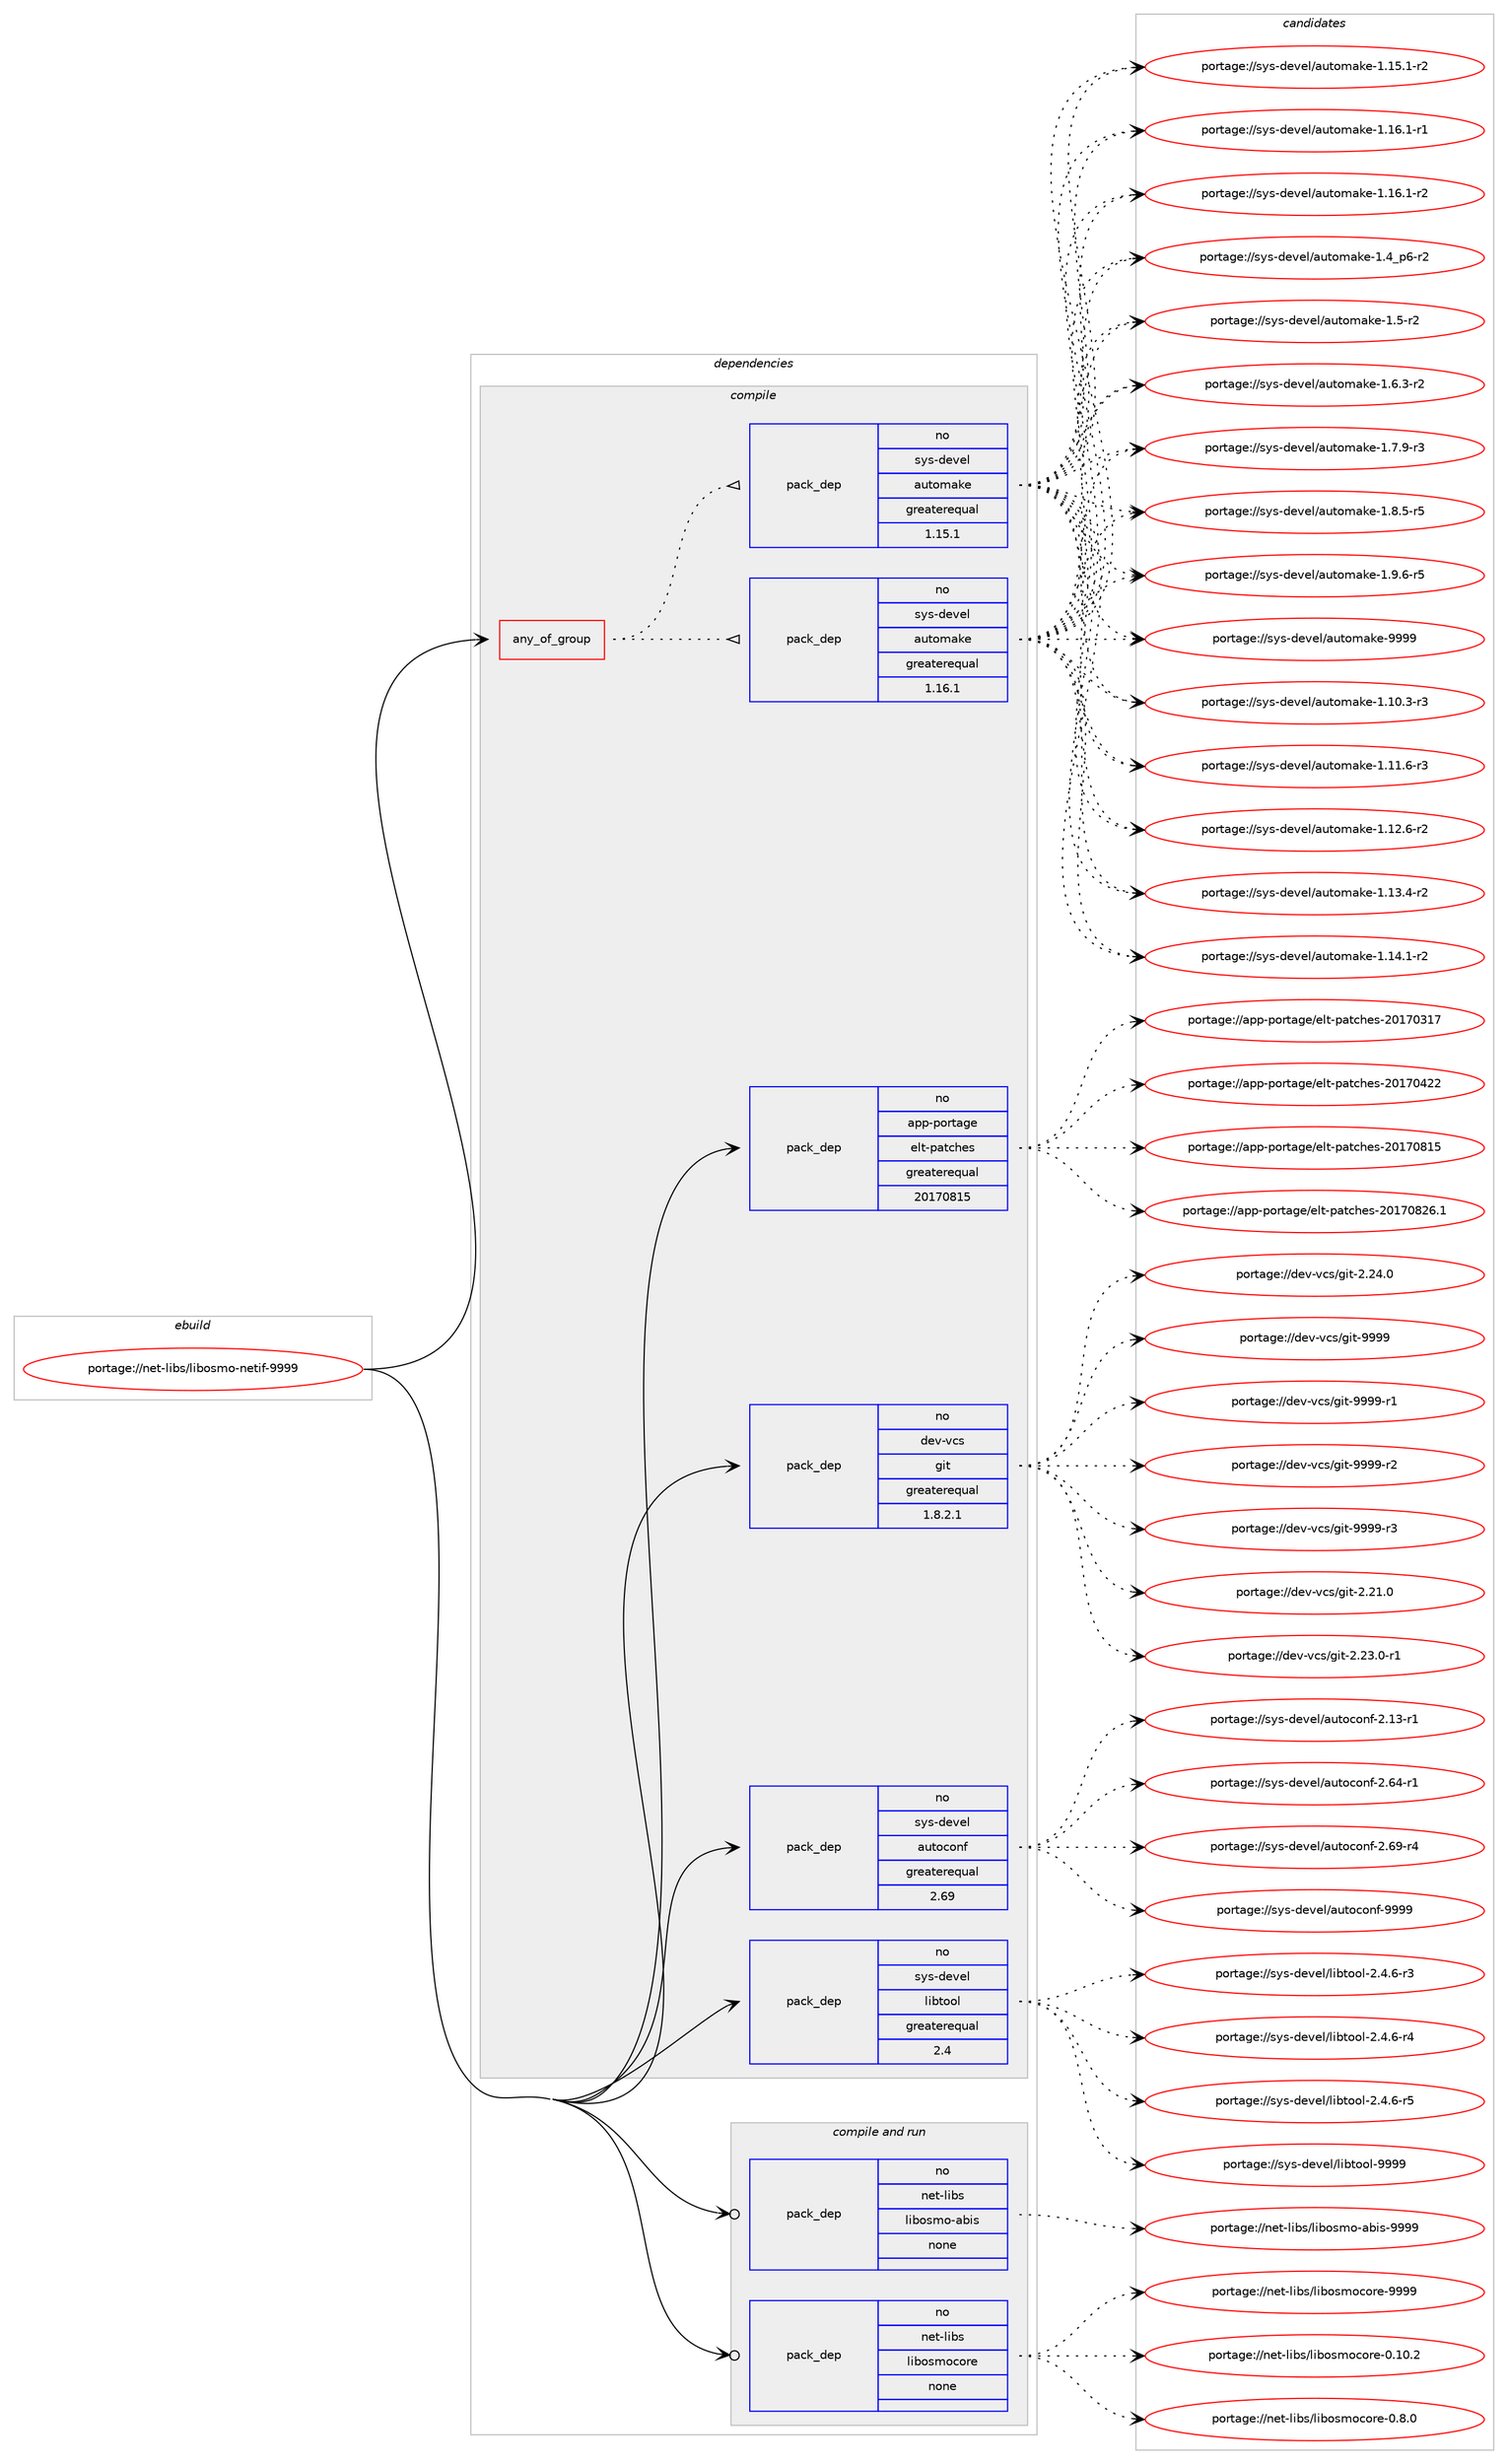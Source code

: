 digraph prolog {

# *************
# Graph options
# *************

newrank=true;
concentrate=true;
compound=true;
graph [rankdir=LR,fontname=Helvetica,fontsize=10,ranksep=1.5];#, ranksep=2.5, nodesep=0.2];
edge  [arrowhead=vee];
node  [fontname=Helvetica,fontsize=10];

# **********
# The ebuild
# **********

subgraph cluster_leftcol {
color=gray;
rank=same;
label=<<i>ebuild</i>>;
id [label="portage://net-libs/libosmo-netif-9999", color=red, width=4, href="../net-libs/libosmo-netif-9999.svg"];
}

# ****************
# The dependencies
# ****************

subgraph cluster_midcol {
color=gray;
label=<<i>dependencies</i>>;
subgraph cluster_compile {
fillcolor="#eeeeee";
style=filled;
label=<<i>compile</i>>;
subgraph any5820 {
dependency359910 [label=<<TABLE BORDER="0" CELLBORDER="1" CELLSPACING="0" CELLPADDING="4"><TR><TD CELLPADDING="10">any_of_group</TD></TR></TABLE>>, shape=none, color=red];subgraph pack263962 {
dependency359911 [label=<<TABLE BORDER="0" CELLBORDER="1" CELLSPACING="0" CELLPADDING="4" WIDTH="220"><TR><TD ROWSPAN="6" CELLPADDING="30">pack_dep</TD></TR><TR><TD WIDTH="110">no</TD></TR><TR><TD>sys-devel</TD></TR><TR><TD>automake</TD></TR><TR><TD>greaterequal</TD></TR><TR><TD>1.16.1</TD></TR></TABLE>>, shape=none, color=blue];
}
dependency359910:e -> dependency359911:w [weight=20,style="dotted",arrowhead="oinv"];
subgraph pack263963 {
dependency359912 [label=<<TABLE BORDER="0" CELLBORDER="1" CELLSPACING="0" CELLPADDING="4" WIDTH="220"><TR><TD ROWSPAN="6" CELLPADDING="30">pack_dep</TD></TR><TR><TD WIDTH="110">no</TD></TR><TR><TD>sys-devel</TD></TR><TR><TD>automake</TD></TR><TR><TD>greaterequal</TD></TR><TR><TD>1.15.1</TD></TR></TABLE>>, shape=none, color=blue];
}
dependency359910:e -> dependency359912:w [weight=20,style="dotted",arrowhead="oinv"];
}
id:e -> dependency359910:w [weight=20,style="solid",arrowhead="vee"];
subgraph pack263964 {
dependency359913 [label=<<TABLE BORDER="0" CELLBORDER="1" CELLSPACING="0" CELLPADDING="4" WIDTH="220"><TR><TD ROWSPAN="6" CELLPADDING="30">pack_dep</TD></TR><TR><TD WIDTH="110">no</TD></TR><TR><TD>app-portage</TD></TR><TR><TD>elt-patches</TD></TR><TR><TD>greaterequal</TD></TR><TR><TD>20170815</TD></TR></TABLE>>, shape=none, color=blue];
}
id:e -> dependency359913:w [weight=20,style="solid",arrowhead="vee"];
subgraph pack263965 {
dependency359914 [label=<<TABLE BORDER="0" CELLBORDER="1" CELLSPACING="0" CELLPADDING="4" WIDTH="220"><TR><TD ROWSPAN="6" CELLPADDING="30">pack_dep</TD></TR><TR><TD WIDTH="110">no</TD></TR><TR><TD>dev-vcs</TD></TR><TR><TD>git</TD></TR><TR><TD>greaterequal</TD></TR><TR><TD>1.8.2.1</TD></TR></TABLE>>, shape=none, color=blue];
}
id:e -> dependency359914:w [weight=20,style="solid",arrowhead="vee"];
subgraph pack263966 {
dependency359915 [label=<<TABLE BORDER="0" CELLBORDER="1" CELLSPACING="0" CELLPADDING="4" WIDTH="220"><TR><TD ROWSPAN="6" CELLPADDING="30">pack_dep</TD></TR><TR><TD WIDTH="110">no</TD></TR><TR><TD>sys-devel</TD></TR><TR><TD>autoconf</TD></TR><TR><TD>greaterequal</TD></TR><TR><TD>2.69</TD></TR></TABLE>>, shape=none, color=blue];
}
id:e -> dependency359915:w [weight=20,style="solid",arrowhead="vee"];
subgraph pack263967 {
dependency359916 [label=<<TABLE BORDER="0" CELLBORDER="1" CELLSPACING="0" CELLPADDING="4" WIDTH="220"><TR><TD ROWSPAN="6" CELLPADDING="30">pack_dep</TD></TR><TR><TD WIDTH="110">no</TD></TR><TR><TD>sys-devel</TD></TR><TR><TD>libtool</TD></TR><TR><TD>greaterequal</TD></TR><TR><TD>2.4</TD></TR></TABLE>>, shape=none, color=blue];
}
id:e -> dependency359916:w [weight=20,style="solid",arrowhead="vee"];
}
subgraph cluster_compileandrun {
fillcolor="#eeeeee";
style=filled;
label=<<i>compile and run</i>>;
subgraph pack263968 {
dependency359917 [label=<<TABLE BORDER="0" CELLBORDER="1" CELLSPACING="0" CELLPADDING="4" WIDTH="220"><TR><TD ROWSPAN="6" CELLPADDING="30">pack_dep</TD></TR><TR><TD WIDTH="110">no</TD></TR><TR><TD>net-libs</TD></TR><TR><TD>libosmo-abis</TD></TR><TR><TD>none</TD></TR><TR><TD></TD></TR></TABLE>>, shape=none, color=blue];
}
id:e -> dependency359917:w [weight=20,style="solid",arrowhead="odotvee"];
subgraph pack263969 {
dependency359918 [label=<<TABLE BORDER="0" CELLBORDER="1" CELLSPACING="0" CELLPADDING="4" WIDTH="220"><TR><TD ROWSPAN="6" CELLPADDING="30">pack_dep</TD></TR><TR><TD WIDTH="110">no</TD></TR><TR><TD>net-libs</TD></TR><TR><TD>libosmocore</TD></TR><TR><TD>none</TD></TR><TR><TD></TD></TR></TABLE>>, shape=none, color=blue];
}
id:e -> dependency359918:w [weight=20,style="solid",arrowhead="odotvee"];
}
subgraph cluster_run {
fillcolor="#eeeeee";
style=filled;
label=<<i>run</i>>;
}
}

# **************
# The candidates
# **************

subgraph cluster_choices {
rank=same;
color=gray;
label=<<i>candidates</i>>;

subgraph choice263962 {
color=black;
nodesep=1;
choiceportage11512111545100101118101108479711711611110997107101454946494846514511451 [label="portage://sys-devel/automake-1.10.3-r3", color=red, width=4,href="../sys-devel/automake-1.10.3-r3.svg"];
choiceportage11512111545100101118101108479711711611110997107101454946494946544511451 [label="portage://sys-devel/automake-1.11.6-r3", color=red, width=4,href="../sys-devel/automake-1.11.6-r3.svg"];
choiceportage11512111545100101118101108479711711611110997107101454946495046544511450 [label="portage://sys-devel/automake-1.12.6-r2", color=red, width=4,href="../sys-devel/automake-1.12.6-r2.svg"];
choiceportage11512111545100101118101108479711711611110997107101454946495146524511450 [label="portage://sys-devel/automake-1.13.4-r2", color=red, width=4,href="../sys-devel/automake-1.13.4-r2.svg"];
choiceportage11512111545100101118101108479711711611110997107101454946495246494511450 [label="portage://sys-devel/automake-1.14.1-r2", color=red, width=4,href="../sys-devel/automake-1.14.1-r2.svg"];
choiceportage11512111545100101118101108479711711611110997107101454946495346494511450 [label="portage://sys-devel/automake-1.15.1-r2", color=red, width=4,href="../sys-devel/automake-1.15.1-r2.svg"];
choiceportage11512111545100101118101108479711711611110997107101454946495446494511449 [label="portage://sys-devel/automake-1.16.1-r1", color=red, width=4,href="../sys-devel/automake-1.16.1-r1.svg"];
choiceportage11512111545100101118101108479711711611110997107101454946495446494511450 [label="portage://sys-devel/automake-1.16.1-r2", color=red, width=4,href="../sys-devel/automake-1.16.1-r2.svg"];
choiceportage115121115451001011181011084797117116111109971071014549465295112544511450 [label="portage://sys-devel/automake-1.4_p6-r2", color=red, width=4,href="../sys-devel/automake-1.4_p6-r2.svg"];
choiceportage11512111545100101118101108479711711611110997107101454946534511450 [label="portage://sys-devel/automake-1.5-r2", color=red, width=4,href="../sys-devel/automake-1.5-r2.svg"];
choiceportage115121115451001011181011084797117116111109971071014549465446514511450 [label="portage://sys-devel/automake-1.6.3-r2", color=red, width=4,href="../sys-devel/automake-1.6.3-r2.svg"];
choiceportage115121115451001011181011084797117116111109971071014549465546574511451 [label="portage://sys-devel/automake-1.7.9-r3", color=red, width=4,href="../sys-devel/automake-1.7.9-r3.svg"];
choiceportage115121115451001011181011084797117116111109971071014549465646534511453 [label="portage://sys-devel/automake-1.8.5-r5", color=red, width=4,href="../sys-devel/automake-1.8.5-r5.svg"];
choiceportage115121115451001011181011084797117116111109971071014549465746544511453 [label="portage://sys-devel/automake-1.9.6-r5", color=red, width=4,href="../sys-devel/automake-1.9.6-r5.svg"];
choiceportage115121115451001011181011084797117116111109971071014557575757 [label="portage://sys-devel/automake-9999", color=red, width=4,href="../sys-devel/automake-9999.svg"];
dependency359911:e -> choiceportage11512111545100101118101108479711711611110997107101454946494846514511451:w [style=dotted,weight="100"];
dependency359911:e -> choiceportage11512111545100101118101108479711711611110997107101454946494946544511451:w [style=dotted,weight="100"];
dependency359911:e -> choiceportage11512111545100101118101108479711711611110997107101454946495046544511450:w [style=dotted,weight="100"];
dependency359911:e -> choiceportage11512111545100101118101108479711711611110997107101454946495146524511450:w [style=dotted,weight="100"];
dependency359911:e -> choiceportage11512111545100101118101108479711711611110997107101454946495246494511450:w [style=dotted,weight="100"];
dependency359911:e -> choiceportage11512111545100101118101108479711711611110997107101454946495346494511450:w [style=dotted,weight="100"];
dependency359911:e -> choiceportage11512111545100101118101108479711711611110997107101454946495446494511449:w [style=dotted,weight="100"];
dependency359911:e -> choiceportage11512111545100101118101108479711711611110997107101454946495446494511450:w [style=dotted,weight="100"];
dependency359911:e -> choiceportage115121115451001011181011084797117116111109971071014549465295112544511450:w [style=dotted,weight="100"];
dependency359911:e -> choiceportage11512111545100101118101108479711711611110997107101454946534511450:w [style=dotted,weight="100"];
dependency359911:e -> choiceportage115121115451001011181011084797117116111109971071014549465446514511450:w [style=dotted,weight="100"];
dependency359911:e -> choiceportage115121115451001011181011084797117116111109971071014549465546574511451:w [style=dotted,weight="100"];
dependency359911:e -> choiceportage115121115451001011181011084797117116111109971071014549465646534511453:w [style=dotted,weight="100"];
dependency359911:e -> choiceportage115121115451001011181011084797117116111109971071014549465746544511453:w [style=dotted,weight="100"];
dependency359911:e -> choiceportage115121115451001011181011084797117116111109971071014557575757:w [style=dotted,weight="100"];
}
subgraph choice263963 {
color=black;
nodesep=1;
choiceportage11512111545100101118101108479711711611110997107101454946494846514511451 [label="portage://sys-devel/automake-1.10.3-r3", color=red, width=4,href="../sys-devel/automake-1.10.3-r3.svg"];
choiceportage11512111545100101118101108479711711611110997107101454946494946544511451 [label="portage://sys-devel/automake-1.11.6-r3", color=red, width=4,href="../sys-devel/automake-1.11.6-r3.svg"];
choiceportage11512111545100101118101108479711711611110997107101454946495046544511450 [label="portage://sys-devel/automake-1.12.6-r2", color=red, width=4,href="../sys-devel/automake-1.12.6-r2.svg"];
choiceportage11512111545100101118101108479711711611110997107101454946495146524511450 [label="portage://sys-devel/automake-1.13.4-r2", color=red, width=4,href="../sys-devel/automake-1.13.4-r2.svg"];
choiceportage11512111545100101118101108479711711611110997107101454946495246494511450 [label="portage://sys-devel/automake-1.14.1-r2", color=red, width=4,href="../sys-devel/automake-1.14.1-r2.svg"];
choiceportage11512111545100101118101108479711711611110997107101454946495346494511450 [label="portage://sys-devel/automake-1.15.1-r2", color=red, width=4,href="../sys-devel/automake-1.15.1-r2.svg"];
choiceportage11512111545100101118101108479711711611110997107101454946495446494511449 [label="portage://sys-devel/automake-1.16.1-r1", color=red, width=4,href="../sys-devel/automake-1.16.1-r1.svg"];
choiceportage11512111545100101118101108479711711611110997107101454946495446494511450 [label="portage://sys-devel/automake-1.16.1-r2", color=red, width=4,href="../sys-devel/automake-1.16.1-r2.svg"];
choiceportage115121115451001011181011084797117116111109971071014549465295112544511450 [label="portage://sys-devel/automake-1.4_p6-r2", color=red, width=4,href="../sys-devel/automake-1.4_p6-r2.svg"];
choiceportage11512111545100101118101108479711711611110997107101454946534511450 [label="portage://sys-devel/automake-1.5-r2", color=red, width=4,href="../sys-devel/automake-1.5-r2.svg"];
choiceportage115121115451001011181011084797117116111109971071014549465446514511450 [label="portage://sys-devel/automake-1.6.3-r2", color=red, width=4,href="../sys-devel/automake-1.6.3-r2.svg"];
choiceportage115121115451001011181011084797117116111109971071014549465546574511451 [label="portage://sys-devel/automake-1.7.9-r3", color=red, width=4,href="../sys-devel/automake-1.7.9-r3.svg"];
choiceportage115121115451001011181011084797117116111109971071014549465646534511453 [label="portage://sys-devel/automake-1.8.5-r5", color=red, width=4,href="../sys-devel/automake-1.8.5-r5.svg"];
choiceportage115121115451001011181011084797117116111109971071014549465746544511453 [label="portage://sys-devel/automake-1.9.6-r5", color=red, width=4,href="../sys-devel/automake-1.9.6-r5.svg"];
choiceportage115121115451001011181011084797117116111109971071014557575757 [label="portage://sys-devel/automake-9999", color=red, width=4,href="../sys-devel/automake-9999.svg"];
dependency359912:e -> choiceportage11512111545100101118101108479711711611110997107101454946494846514511451:w [style=dotted,weight="100"];
dependency359912:e -> choiceportage11512111545100101118101108479711711611110997107101454946494946544511451:w [style=dotted,weight="100"];
dependency359912:e -> choiceportage11512111545100101118101108479711711611110997107101454946495046544511450:w [style=dotted,weight="100"];
dependency359912:e -> choiceportage11512111545100101118101108479711711611110997107101454946495146524511450:w [style=dotted,weight="100"];
dependency359912:e -> choiceportage11512111545100101118101108479711711611110997107101454946495246494511450:w [style=dotted,weight="100"];
dependency359912:e -> choiceportage11512111545100101118101108479711711611110997107101454946495346494511450:w [style=dotted,weight="100"];
dependency359912:e -> choiceportage11512111545100101118101108479711711611110997107101454946495446494511449:w [style=dotted,weight="100"];
dependency359912:e -> choiceportage11512111545100101118101108479711711611110997107101454946495446494511450:w [style=dotted,weight="100"];
dependency359912:e -> choiceportage115121115451001011181011084797117116111109971071014549465295112544511450:w [style=dotted,weight="100"];
dependency359912:e -> choiceportage11512111545100101118101108479711711611110997107101454946534511450:w [style=dotted,weight="100"];
dependency359912:e -> choiceportage115121115451001011181011084797117116111109971071014549465446514511450:w [style=dotted,weight="100"];
dependency359912:e -> choiceportage115121115451001011181011084797117116111109971071014549465546574511451:w [style=dotted,weight="100"];
dependency359912:e -> choiceportage115121115451001011181011084797117116111109971071014549465646534511453:w [style=dotted,weight="100"];
dependency359912:e -> choiceportage115121115451001011181011084797117116111109971071014549465746544511453:w [style=dotted,weight="100"];
dependency359912:e -> choiceportage115121115451001011181011084797117116111109971071014557575757:w [style=dotted,weight="100"];
}
subgraph choice263964 {
color=black;
nodesep=1;
choiceportage97112112451121111141169710310147101108116451129711699104101115455048495548514955 [label="portage://app-portage/elt-patches-20170317", color=red, width=4,href="../app-portage/elt-patches-20170317.svg"];
choiceportage97112112451121111141169710310147101108116451129711699104101115455048495548525050 [label="portage://app-portage/elt-patches-20170422", color=red, width=4,href="../app-portage/elt-patches-20170422.svg"];
choiceportage97112112451121111141169710310147101108116451129711699104101115455048495548564953 [label="portage://app-portage/elt-patches-20170815", color=red, width=4,href="../app-portage/elt-patches-20170815.svg"];
choiceportage971121124511211111411697103101471011081164511297116991041011154550484955485650544649 [label="portage://app-portage/elt-patches-20170826.1", color=red, width=4,href="../app-portage/elt-patches-20170826.1.svg"];
dependency359913:e -> choiceportage97112112451121111141169710310147101108116451129711699104101115455048495548514955:w [style=dotted,weight="100"];
dependency359913:e -> choiceportage97112112451121111141169710310147101108116451129711699104101115455048495548525050:w [style=dotted,weight="100"];
dependency359913:e -> choiceportage97112112451121111141169710310147101108116451129711699104101115455048495548564953:w [style=dotted,weight="100"];
dependency359913:e -> choiceportage971121124511211111411697103101471011081164511297116991041011154550484955485650544649:w [style=dotted,weight="100"];
}
subgraph choice263965 {
color=black;
nodesep=1;
choiceportage10010111845118991154710310511645504650494648 [label="portage://dev-vcs/git-2.21.0", color=red, width=4,href="../dev-vcs/git-2.21.0.svg"];
choiceportage100101118451189911547103105116455046505146484511449 [label="portage://dev-vcs/git-2.23.0-r1", color=red, width=4,href="../dev-vcs/git-2.23.0-r1.svg"];
choiceportage10010111845118991154710310511645504650524648 [label="portage://dev-vcs/git-2.24.0", color=red, width=4,href="../dev-vcs/git-2.24.0.svg"];
choiceportage1001011184511899115471031051164557575757 [label="portage://dev-vcs/git-9999", color=red, width=4,href="../dev-vcs/git-9999.svg"];
choiceportage10010111845118991154710310511645575757574511449 [label="portage://dev-vcs/git-9999-r1", color=red, width=4,href="../dev-vcs/git-9999-r1.svg"];
choiceportage10010111845118991154710310511645575757574511450 [label="portage://dev-vcs/git-9999-r2", color=red, width=4,href="../dev-vcs/git-9999-r2.svg"];
choiceportage10010111845118991154710310511645575757574511451 [label="portage://dev-vcs/git-9999-r3", color=red, width=4,href="../dev-vcs/git-9999-r3.svg"];
dependency359914:e -> choiceportage10010111845118991154710310511645504650494648:w [style=dotted,weight="100"];
dependency359914:e -> choiceportage100101118451189911547103105116455046505146484511449:w [style=dotted,weight="100"];
dependency359914:e -> choiceportage10010111845118991154710310511645504650524648:w [style=dotted,weight="100"];
dependency359914:e -> choiceportage1001011184511899115471031051164557575757:w [style=dotted,weight="100"];
dependency359914:e -> choiceportage10010111845118991154710310511645575757574511449:w [style=dotted,weight="100"];
dependency359914:e -> choiceportage10010111845118991154710310511645575757574511450:w [style=dotted,weight="100"];
dependency359914:e -> choiceportage10010111845118991154710310511645575757574511451:w [style=dotted,weight="100"];
}
subgraph choice263966 {
color=black;
nodesep=1;
choiceportage1151211154510010111810110847971171161119911111010245504649514511449 [label="portage://sys-devel/autoconf-2.13-r1", color=red, width=4,href="../sys-devel/autoconf-2.13-r1.svg"];
choiceportage1151211154510010111810110847971171161119911111010245504654524511449 [label="portage://sys-devel/autoconf-2.64-r1", color=red, width=4,href="../sys-devel/autoconf-2.64-r1.svg"];
choiceportage1151211154510010111810110847971171161119911111010245504654574511452 [label="portage://sys-devel/autoconf-2.69-r4", color=red, width=4,href="../sys-devel/autoconf-2.69-r4.svg"];
choiceportage115121115451001011181011084797117116111991111101024557575757 [label="portage://sys-devel/autoconf-9999", color=red, width=4,href="../sys-devel/autoconf-9999.svg"];
dependency359915:e -> choiceportage1151211154510010111810110847971171161119911111010245504649514511449:w [style=dotted,weight="100"];
dependency359915:e -> choiceportage1151211154510010111810110847971171161119911111010245504654524511449:w [style=dotted,weight="100"];
dependency359915:e -> choiceportage1151211154510010111810110847971171161119911111010245504654574511452:w [style=dotted,weight="100"];
dependency359915:e -> choiceportage115121115451001011181011084797117116111991111101024557575757:w [style=dotted,weight="100"];
}
subgraph choice263967 {
color=black;
nodesep=1;
choiceportage1151211154510010111810110847108105981161111111084550465246544511451 [label="portage://sys-devel/libtool-2.4.6-r3", color=red, width=4,href="../sys-devel/libtool-2.4.6-r3.svg"];
choiceportage1151211154510010111810110847108105981161111111084550465246544511452 [label="portage://sys-devel/libtool-2.4.6-r4", color=red, width=4,href="../sys-devel/libtool-2.4.6-r4.svg"];
choiceportage1151211154510010111810110847108105981161111111084550465246544511453 [label="portage://sys-devel/libtool-2.4.6-r5", color=red, width=4,href="../sys-devel/libtool-2.4.6-r5.svg"];
choiceportage1151211154510010111810110847108105981161111111084557575757 [label="portage://sys-devel/libtool-9999", color=red, width=4,href="../sys-devel/libtool-9999.svg"];
dependency359916:e -> choiceportage1151211154510010111810110847108105981161111111084550465246544511451:w [style=dotted,weight="100"];
dependency359916:e -> choiceportage1151211154510010111810110847108105981161111111084550465246544511452:w [style=dotted,weight="100"];
dependency359916:e -> choiceportage1151211154510010111810110847108105981161111111084550465246544511453:w [style=dotted,weight="100"];
dependency359916:e -> choiceportage1151211154510010111810110847108105981161111111084557575757:w [style=dotted,weight="100"];
}
subgraph choice263968 {
color=black;
nodesep=1;
choiceportage110101116451081059811547108105981111151091114597981051154557575757 [label="portage://net-libs/libosmo-abis-9999", color=red, width=4,href="../net-libs/libosmo-abis-9999.svg"];
dependency359917:e -> choiceportage110101116451081059811547108105981111151091114597981051154557575757:w [style=dotted,weight="100"];
}
subgraph choice263969 {
color=black;
nodesep=1;
choiceportage110101116451081059811547108105981111151091119911111410145484649484650 [label="portage://net-libs/libosmocore-0.10.2", color=red, width=4,href="../net-libs/libosmocore-0.10.2.svg"];
choiceportage1101011164510810598115471081059811111510911199111114101454846564648 [label="portage://net-libs/libosmocore-0.8.0", color=red, width=4,href="../net-libs/libosmocore-0.8.0.svg"];
choiceportage11010111645108105981154710810598111115109111991111141014557575757 [label="portage://net-libs/libosmocore-9999", color=red, width=4,href="../net-libs/libosmocore-9999.svg"];
dependency359918:e -> choiceportage110101116451081059811547108105981111151091119911111410145484649484650:w [style=dotted,weight="100"];
dependency359918:e -> choiceportage1101011164510810598115471081059811111510911199111114101454846564648:w [style=dotted,weight="100"];
dependency359918:e -> choiceportage11010111645108105981154710810598111115109111991111141014557575757:w [style=dotted,weight="100"];
}
}

}
